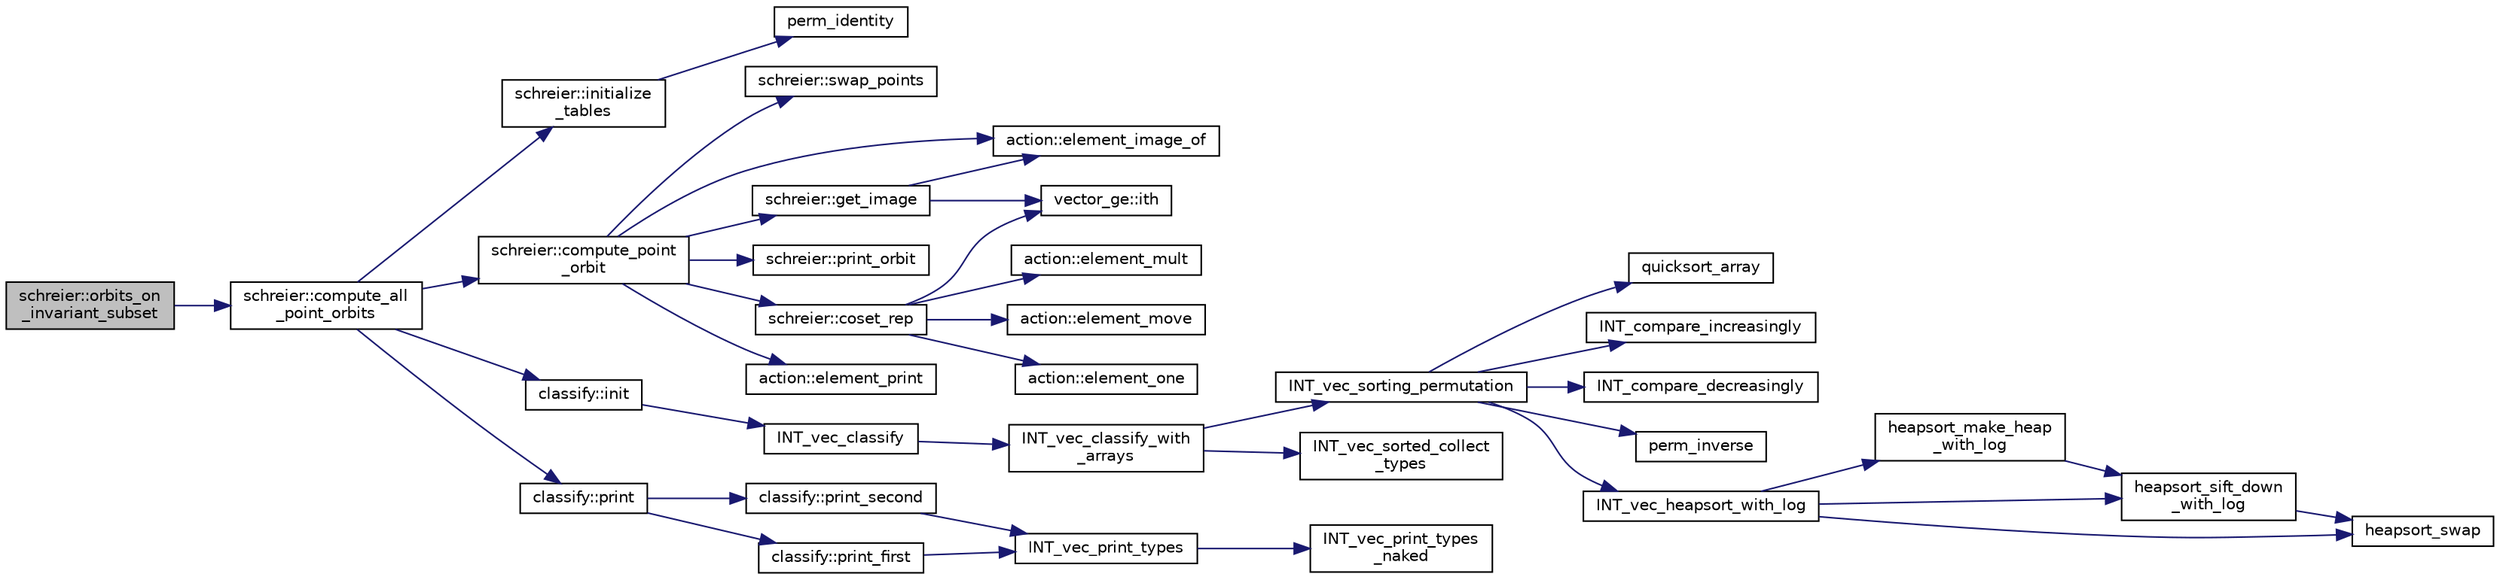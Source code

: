 digraph "schreier::orbits_on_invariant_subset"
{
  edge [fontname="Helvetica",fontsize="10",labelfontname="Helvetica",labelfontsize="10"];
  node [fontname="Helvetica",fontsize="10",shape=record];
  rankdir="LR";
  Node3314 [label="schreier::orbits_on\l_invariant_subset",height=0.2,width=0.4,color="black", fillcolor="grey75", style="filled", fontcolor="black"];
  Node3314 -> Node3315 [color="midnightblue",fontsize="10",style="solid",fontname="Helvetica"];
  Node3315 [label="schreier::compute_all\l_point_orbits",height=0.2,width=0.4,color="black", fillcolor="white", style="filled",URL="$d3/dd6/classschreier.html#a1deec048f51f380bc3476d4cd4d95e94"];
  Node3315 -> Node3316 [color="midnightblue",fontsize="10",style="solid",fontname="Helvetica"];
  Node3316 [label="schreier::initialize\l_tables",height=0.2,width=0.4,color="black", fillcolor="white", style="filled",URL="$d3/dd6/classschreier.html#acccc16670f88b14ddc69856cd5c0b36d"];
  Node3316 -> Node3317 [color="midnightblue",fontsize="10",style="solid",fontname="Helvetica"];
  Node3317 [label="perm_identity",height=0.2,width=0.4,color="black", fillcolor="white", style="filled",URL="$d2/d7c/combinatorics_8_c.html#aebc54d3f9c31f253ae53e3eb3b386208"];
  Node3315 -> Node3318 [color="midnightblue",fontsize="10",style="solid",fontname="Helvetica"];
  Node3318 [label="schreier::compute_point\l_orbit",height=0.2,width=0.4,color="black", fillcolor="white", style="filled",URL="$d3/dd6/classschreier.html#a429138e463c8c25dddd8557340ed9edd"];
  Node3318 -> Node3319 [color="midnightblue",fontsize="10",style="solid",fontname="Helvetica"];
  Node3319 [label="schreier::swap_points",height=0.2,width=0.4,color="black", fillcolor="white", style="filled",URL="$d3/dd6/classschreier.html#a2ffcc9098873cfbd14eca34ab4827db7"];
  Node3318 -> Node3320 [color="midnightblue",fontsize="10",style="solid",fontname="Helvetica"];
  Node3320 [label="schreier::get_image",height=0.2,width=0.4,color="black", fillcolor="white", style="filled",URL="$d3/dd6/classschreier.html#a1fd2d08cb31c9e4357e124554ca2773f"];
  Node3320 -> Node3321 [color="midnightblue",fontsize="10",style="solid",fontname="Helvetica"];
  Node3321 [label="action::element_image_of",height=0.2,width=0.4,color="black", fillcolor="white", style="filled",URL="$d2/d86/classaction.html#ae09559d4537a048fc860f8a74a31393d"];
  Node3320 -> Node3322 [color="midnightblue",fontsize="10",style="solid",fontname="Helvetica"];
  Node3322 [label="vector_ge::ith",height=0.2,width=0.4,color="black", fillcolor="white", style="filled",URL="$d4/d6e/classvector__ge.html#a1ff002e8b746a9beb119d57dcd4a15ff"];
  Node3318 -> Node3323 [color="midnightblue",fontsize="10",style="solid",fontname="Helvetica"];
  Node3323 [label="schreier::print_orbit",height=0.2,width=0.4,color="black", fillcolor="white", style="filled",URL="$d3/dd6/classschreier.html#ac30bbfe09706ff8ccaf27c2cf8074594"];
  Node3318 -> Node3324 [color="midnightblue",fontsize="10",style="solid",fontname="Helvetica"];
  Node3324 [label="schreier::coset_rep",height=0.2,width=0.4,color="black", fillcolor="white", style="filled",URL="$d3/dd6/classschreier.html#a7889b8702372092df4fd05150ee8fdda"];
  Node3324 -> Node3322 [color="midnightblue",fontsize="10",style="solid",fontname="Helvetica"];
  Node3324 -> Node3325 [color="midnightblue",fontsize="10",style="solid",fontname="Helvetica"];
  Node3325 [label="action::element_mult",height=0.2,width=0.4,color="black", fillcolor="white", style="filled",URL="$d2/d86/classaction.html#ae9e36b2cae1f0f7bd7144097fa9a34b3"];
  Node3324 -> Node3326 [color="midnightblue",fontsize="10",style="solid",fontname="Helvetica"];
  Node3326 [label="action::element_move",height=0.2,width=0.4,color="black", fillcolor="white", style="filled",URL="$d2/d86/classaction.html#a550947491bbb534d3d7951f50198a874"];
  Node3324 -> Node3327 [color="midnightblue",fontsize="10",style="solid",fontname="Helvetica"];
  Node3327 [label="action::element_one",height=0.2,width=0.4,color="black", fillcolor="white", style="filled",URL="$d2/d86/classaction.html#a780a105daf04d6d1fe7e2f63b3c88e3b"];
  Node3318 -> Node3328 [color="midnightblue",fontsize="10",style="solid",fontname="Helvetica"];
  Node3328 [label="action::element_print",height=0.2,width=0.4,color="black", fillcolor="white", style="filled",URL="$d2/d86/classaction.html#ae38c3ef3c1125213733d63c6fc3c40cd"];
  Node3318 -> Node3321 [color="midnightblue",fontsize="10",style="solid",fontname="Helvetica"];
  Node3315 -> Node3329 [color="midnightblue",fontsize="10",style="solid",fontname="Helvetica"];
  Node3329 [label="classify::init",height=0.2,width=0.4,color="black", fillcolor="white", style="filled",URL="$d9/d43/classclassify.html#afc24c64267d646d1f83ea39a7c66bde3"];
  Node3329 -> Node3330 [color="midnightblue",fontsize="10",style="solid",fontname="Helvetica"];
  Node3330 [label="INT_vec_classify",height=0.2,width=0.4,color="black", fillcolor="white", style="filled",URL="$d5/de2/foundations_2data__structures_2data__structures_8h.html#ad4176bee048e4f036f8b9d6dd986e0f9"];
  Node3330 -> Node3331 [color="midnightblue",fontsize="10",style="solid",fontname="Helvetica"];
  Node3331 [label="INT_vec_classify_with\l_arrays",height=0.2,width=0.4,color="black", fillcolor="white", style="filled",URL="$d4/dd7/sorting_8_c.html#a1b3700c1d369b8a37593a1c2f31cc9d7"];
  Node3331 -> Node3332 [color="midnightblue",fontsize="10",style="solid",fontname="Helvetica"];
  Node3332 [label="INT_vec_sorting_permutation",height=0.2,width=0.4,color="black", fillcolor="white", style="filled",URL="$d4/dd7/sorting_8_c.html#a10768733e01e8c9ded3c886e6ddb671e"];
  Node3332 -> Node3333 [color="midnightblue",fontsize="10",style="solid",fontname="Helvetica"];
  Node3333 [label="quicksort_array",height=0.2,width=0.4,color="black", fillcolor="white", style="filled",URL="$d4/dd7/sorting_8_c.html#a660db9b0f6bc8a01353f32f3e02638f6"];
  Node3332 -> Node3334 [color="midnightblue",fontsize="10",style="solid",fontname="Helvetica"];
  Node3334 [label="INT_compare_increasingly",height=0.2,width=0.4,color="black", fillcolor="white", style="filled",URL="$d4/dd7/sorting_8_c.html#a53c48a8669e34ab2171690080d493f31"];
  Node3332 -> Node3335 [color="midnightblue",fontsize="10",style="solid",fontname="Helvetica"];
  Node3335 [label="INT_compare_decreasingly",height=0.2,width=0.4,color="black", fillcolor="white", style="filled",URL="$d4/dd7/sorting_8_c.html#a41cf7fa2b53a8f12d60971a71ba96a66"];
  Node3332 -> Node3336 [color="midnightblue",fontsize="10",style="solid",fontname="Helvetica"];
  Node3336 [label="perm_inverse",height=0.2,width=0.4,color="black", fillcolor="white", style="filled",URL="$d2/d7c/combinatorics_8_c.html#ab7f02d1e2e257e1118eae354ab16d447"];
  Node3332 -> Node3337 [color="midnightblue",fontsize="10",style="solid",fontname="Helvetica"];
  Node3337 [label="INT_vec_heapsort_with_log",height=0.2,width=0.4,color="black", fillcolor="white", style="filled",URL="$d4/dd7/sorting_8_c.html#a9d838c341cd204ed79499960a8ed393d"];
  Node3337 -> Node3338 [color="midnightblue",fontsize="10",style="solid",fontname="Helvetica"];
  Node3338 [label="heapsort_make_heap\l_with_log",height=0.2,width=0.4,color="black", fillcolor="white", style="filled",URL="$d4/dd7/sorting_8_c.html#a100d0747647500480fe5dc76ff98cee5"];
  Node3338 -> Node3339 [color="midnightblue",fontsize="10",style="solid",fontname="Helvetica"];
  Node3339 [label="heapsort_sift_down\l_with_log",height=0.2,width=0.4,color="black", fillcolor="white", style="filled",URL="$d4/dd7/sorting_8_c.html#ac7af225fae479a93d6957f79734ba2a6"];
  Node3339 -> Node3340 [color="midnightblue",fontsize="10",style="solid",fontname="Helvetica"];
  Node3340 [label="heapsort_swap",height=0.2,width=0.4,color="black", fillcolor="white", style="filled",URL="$d4/dd7/sorting_8_c.html#a8f048362e6065297b19b6975bcbbfcc6"];
  Node3337 -> Node3340 [color="midnightblue",fontsize="10",style="solid",fontname="Helvetica"];
  Node3337 -> Node3339 [color="midnightblue",fontsize="10",style="solid",fontname="Helvetica"];
  Node3331 -> Node3341 [color="midnightblue",fontsize="10",style="solid",fontname="Helvetica"];
  Node3341 [label="INT_vec_sorted_collect\l_types",height=0.2,width=0.4,color="black", fillcolor="white", style="filled",URL="$d4/dd7/sorting_8_c.html#ad0b54ef8fcaf7cce5577c97d1edbf1f5"];
  Node3315 -> Node3342 [color="midnightblue",fontsize="10",style="solid",fontname="Helvetica"];
  Node3342 [label="classify::print",height=0.2,width=0.4,color="black", fillcolor="white", style="filled",URL="$d9/d43/classclassify.html#a56d1941250d46f68a41566aac4331bc1"];
  Node3342 -> Node3343 [color="midnightblue",fontsize="10",style="solid",fontname="Helvetica"];
  Node3343 [label="classify::print_second",height=0.2,width=0.4,color="black", fillcolor="white", style="filled",URL="$d9/d43/classclassify.html#aec34d8d2847195bb8439d726211fee00"];
  Node3343 -> Node3344 [color="midnightblue",fontsize="10",style="solid",fontname="Helvetica"];
  Node3344 [label="INT_vec_print_types",height=0.2,width=0.4,color="black", fillcolor="white", style="filled",URL="$d5/de2/foundations_2data__structures_2data__structures_8h.html#a6221e1e733ab938c9bd30f5f829efa6b"];
  Node3344 -> Node3345 [color="midnightblue",fontsize="10",style="solid",fontname="Helvetica"];
  Node3345 [label="INT_vec_print_types\l_naked",height=0.2,width=0.4,color="black", fillcolor="white", style="filled",URL="$d4/dd7/sorting_8_c.html#a912803fbc27f21eb925239bd9e2646c5"];
  Node3342 -> Node3346 [color="midnightblue",fontsize="10",style="solid",fontname="Helvetica"];
  Node3346 [label="classify::print_first",height=0.2,width=0.4,color="black", fillcolor="white", style="filled",URL="$d9/d43/classclassify.html#aaedd26ac3ddbd0099743eb4b47a8949e"];
  Node3346 -> Node3344 [color="midnightblue",fontsize="10",style="solid",fontname="Helvetica"];
}
